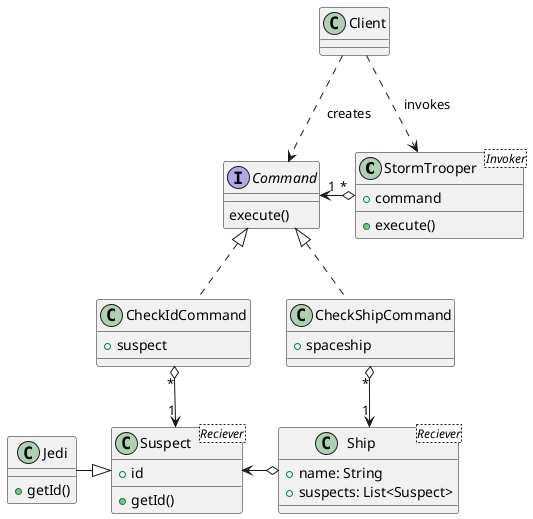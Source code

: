 @startuml

class StormTrooper <Invoker> {
  + command
  + execute()
}

interface Command {
  execute()
}

class CheckIdCommand {
  + suspect
}
class CheckShipCommand {
  + spaceship
}

class Suspect <Reciever> {
  + id
  + getId()
}

class Jedi {
  + getId()
}

class Ship <Reciever> {
  + name: String
  + suspects: List<Suspect>
}

class Client {
  
}

Client ..> StormTrooper: « invokes »
Client ..> Command: « \ncreates »
Ship o-left-> Suspect
Jedi -right-|> Suspect
CheckIdCommand .up.|> Command
CheckShipCommand .up.|> Command
CheckIdCommand "*" o--> "1" Suspect
CheckShipCommand "*" o--> "1" Ship
StormTrooper "*" o-left-> "1" Command

@enduml